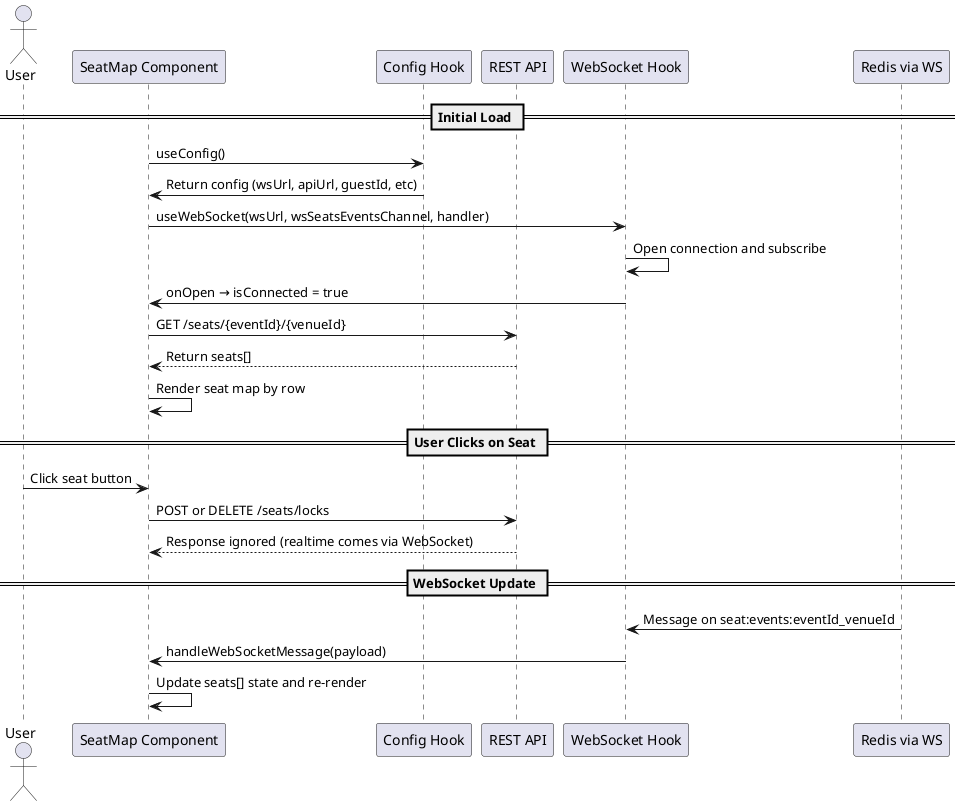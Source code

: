 @startuml SeatMapLifecycle

actor User
participant "SeatMap Component" as SeatMap
participant "Config Hook" as Config
participant "REST API" as API
participant "WebSocket Hook" as WebSocket
participant "Redis via WS" as Redis

== Initial Load ==
SeatMap -> Config : useConfig()
Config -> SeatMap : Return config (wsUrl, apiUrl, guestId, etc)

SeatMap -> WebSocket : useWebSocket(wsUrl, wsSeatsEventsChannel, handler)
WebSocket -> WebSocket : Open connection and subscribe
WebSocket -> SeatMap : onOpen → isConnected = true

SeatMap -> API : GET /seats/{eventId}/{venueId}
API --> SeatMap : Return seats[]
SeatMap -> SeatMap : Render seat map by row

== User Clicks on Seat ==
User -> SeatMap : Click seat button
SeatMap -> API : POST or DELETE /seats/locks
API --> SeatMap : Response ignored (realtime comes via WebSocket)

== WebSocket Update ==
Redis -> WebSocket : Message on seat:events:eventId_venueId
WebSocket -> SeatMap : handleWebSocketMessage(payload)
SeatMap -> SeatMap : Update seats[] state and re-render

@enduml
